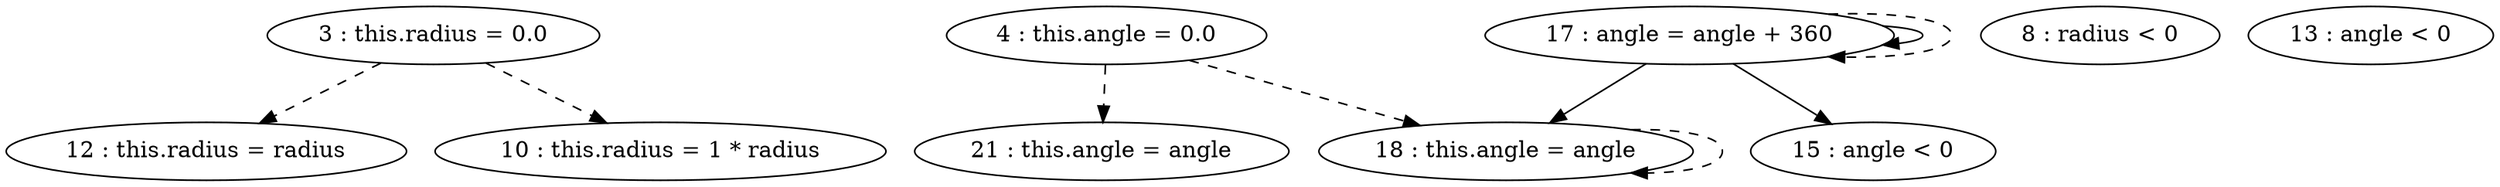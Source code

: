 digraph G {
"3 : this.radius = 0.0"
"3 : this.radius = 0.0" -> "12 : this.radius = radius" [style=dashed]
"3 : this.radius = 0.0" -> "10 : this.radius = 1 * radius" [style=dashed]
"4 : this.angle = 0.0"
"4 : this.angle = 0.0" -> "21 : this.angle = angle" [style=dashed]
"4 : this.angle = 0.0" -> "18 : this.angle = angle" [style=dashed]
"8 : radius < 0"
"10 : this.radius = 1 * radius"
"12 : this.radius = radius"
"13 : angle < 0"
"15 : angle < 0"
"17 : angle = angle + 360"
"17 : angle = angle + 360" -> "17 : angle = angle + 360"
"17 : angle = angle + 360" -> "15 : angle < 0"
"17 : angle = angle + 360" -> "18 : this.angle = angle"
"17 : angle = angle + 360" -> "17 : angle = angle + 360" [style=dashed]
"18 : this.angle = angle"
"18 : this.angle = angle" -> "18 : this.angle = angle" [style=dashed]
"15 : angle < 0"
"21 : this.angle = angle"
}
